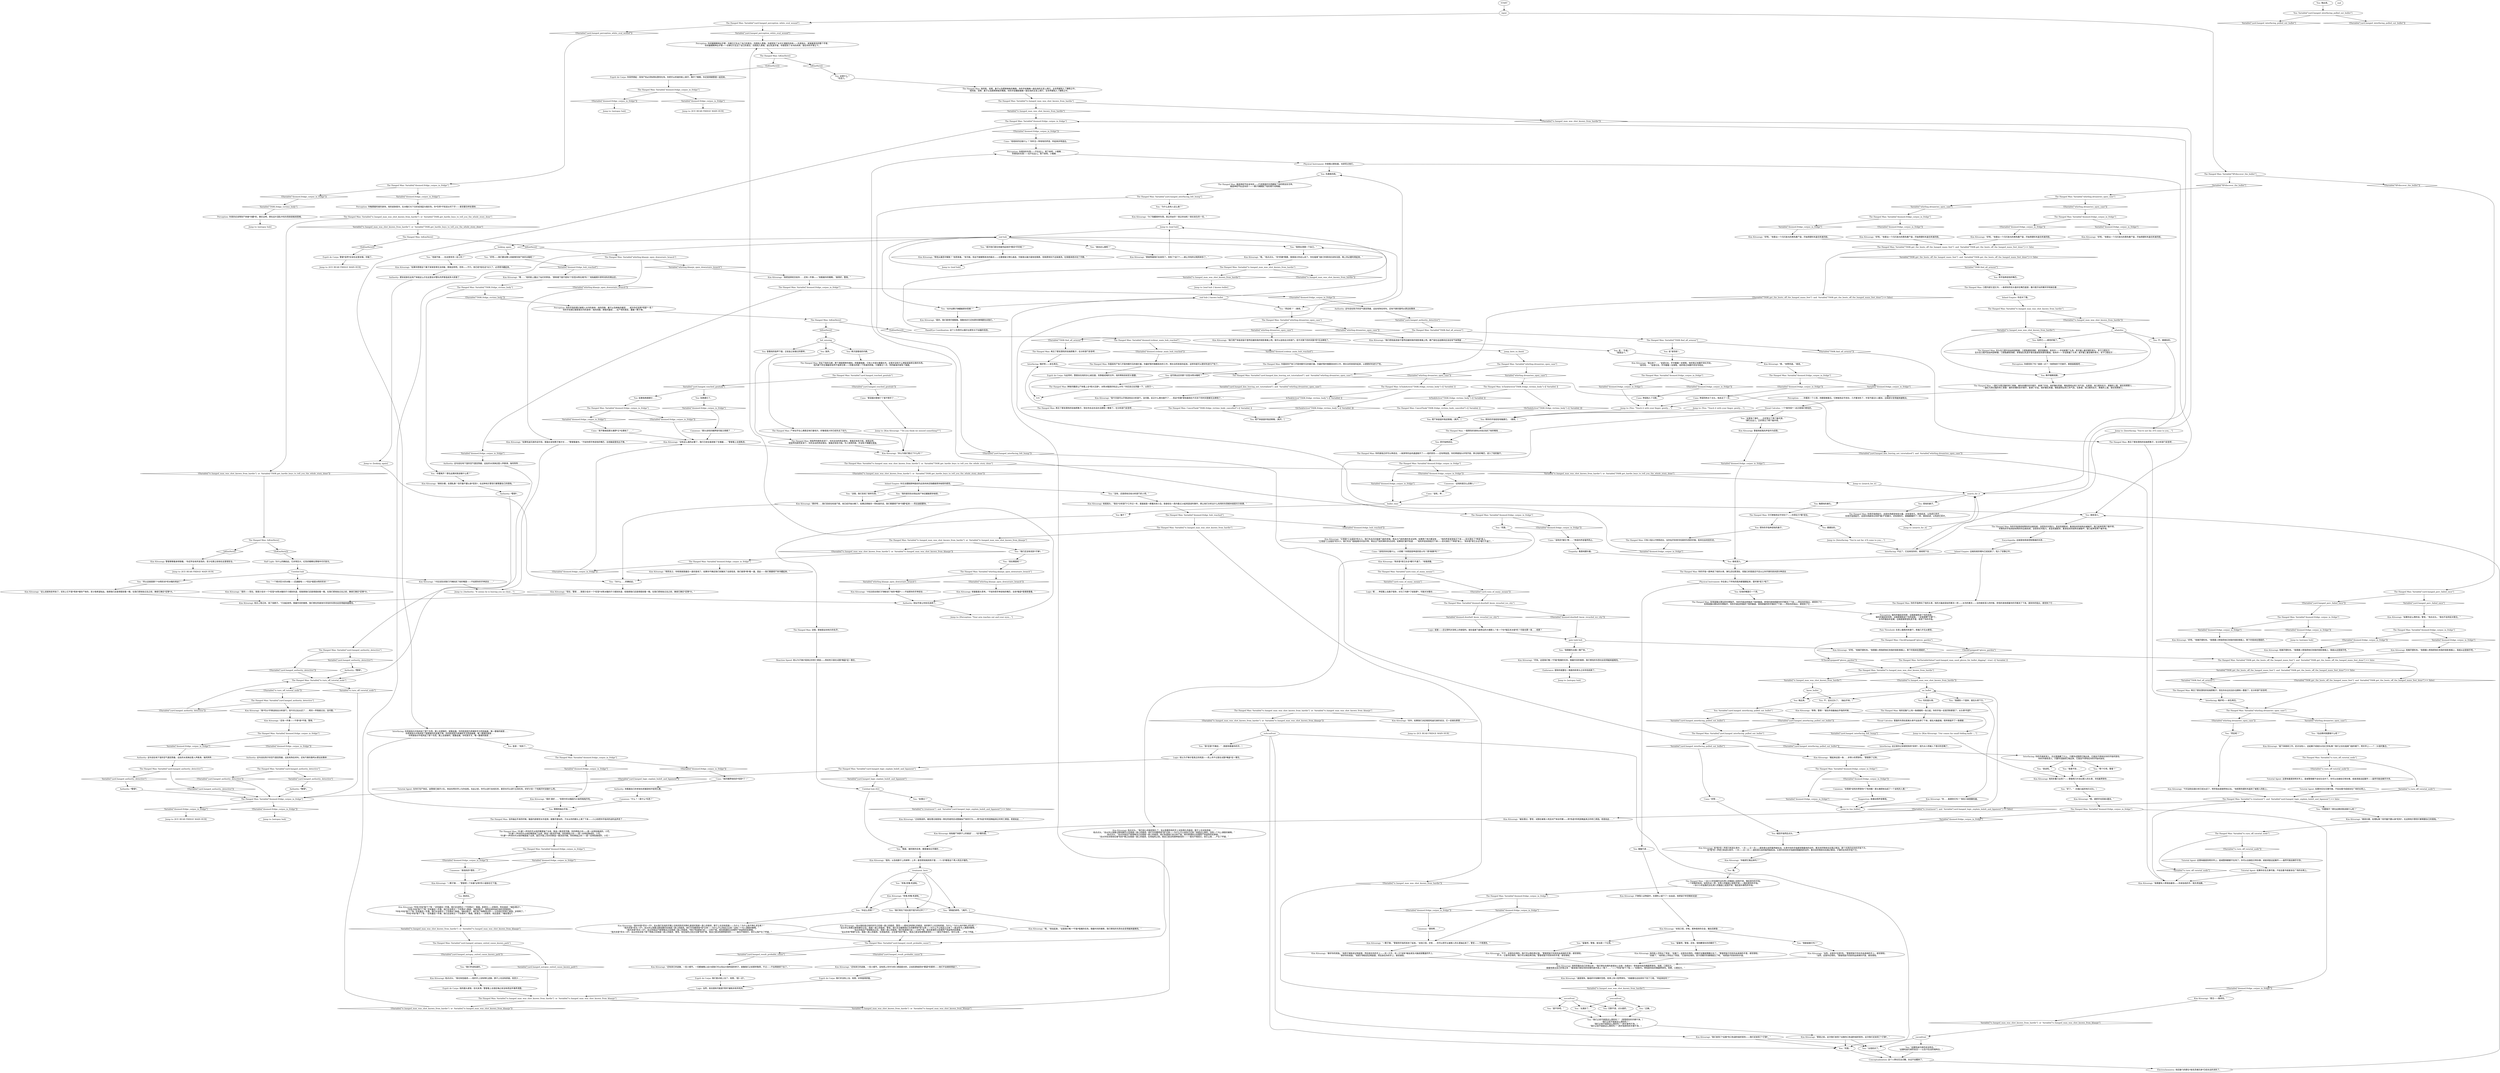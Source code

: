 # YARD / HANGED MAN BULLET
# This is the final phase of the hanged man:
#1. White check to find bullet
#2. Failure to find fridge
#3. Bagging him and taking it away
# ==================================================
digraph G {
	  0 [label="START"];
	  1 [label="input"];
	  2 [label="Perception: 你触摸着死者的身体。他的皮肤很冷，在冰箱灯光下交织成浅蓝与银灰色。你*仍然*不知该从何下手——甚至要怎样处理他……"];
	  3 [label="The Hanged Man: Variable[\"tc.hanged_man_was_shot_known_from_hardie\"]  or  Variable[\"TASK.get_hardie_boys_to_tell_you_the_whole_story_done\"]"];
	  4 [label="Variable[\"tc.hanged_man_was_shot_known_from_hardie\"]  or  Variable[\"TASK.get_hardie_boys_to_tell_you_the_whole_story_done\"]", shape=diamond];
	  5 [label="!(Variable[\"tc.hanged_man_was_shot_known_from_hardie\"]  or  Variable[\"TASK.get_hardie_boys_to_tell_you_the_whole_story_done\"])", shape=diamond];
	  6 [label="Authority: 这句话在地下室的空气里回荡着，远处的冰淇淋店里人声鼎沸，海风阵阵……"];
	  7 [label="Authority: *警探*。"];
	  8 [label="You: 触摸他的鼻孔。"];
	  9 [label="Cuno: 坤诺陷入了沉默。"];
	  10 [label="You: 继续深入。"];
	  11 [label="Empathy: 敬畏地颤抖着。"];
	  12 [label="You: “真该死。”"];
	  13 [label="bullet_time"];
	  14 [label="The Hanged Man: IsKimHere()"];
	  15 [label="IsKimHere()", shape=diamond];
	  16 [label="!(IsKimHere())", shape=diamond];
	  17 [label="Kim Kitsuragi: “是的。以及他脖子上的绑带；上吊；甚至把他拖到院子里……*一切*都是这个男人死后才做的。”"];
	  18 [label="The Hanged Man: Variable[\"yard.hanged_result_probable_cause\"]"];
	  19 [label="Variable[\"yard.hanged_result_probable_cause\"]", shape=diamond];
	  20 [label="!(Variable[\"yard.hanged_result_probable_cause\"])", shape=diamond];
	  21 [label="You: “我得去清理一下自己。”"];
	  22 [label="Kim Kitsuragi: “为了隐藏某样东西。真正的凶手？真正的动机？真实发生的一切。”"];
	  23 [label="Kim Kitsuragi: “哦，”他点点头。“你*的确*需要，我很高兴你这么说了。你在褴褛飞旋订的房间应该有浴室，晚上务必要利用起来。”"];
	  24 [label="Cunoesse: “那头该死的猪猡很可能又想摸了……”"];
	  25 [label="Kim Kitsuragi: “没有这么做的必要了，我们已经全面调查了生殖器……”警督看上去很焦虑。"];
	  26 [label="The Hanged Man: 他指甲的颜色变深了，坑坑洼洼的而且很长。里面还有些污垢，就是这样。\n他指甲的颜色变深了。坑坑洼洼的而且很长。里面还有些污垢。令人惊奇的是，并没有子弹藏在里面。"];
	  27 [label="end hub 2 known bullet"];
	  28 [label="The Hanged Man: Variable[\"tc.hanged_man_was_shot_known_from_hardie\"]"];
	  29 [label="Variable[\"tc.hanged_man_was_shot_known_from_hardie\"]", shape=diamond];
	  30 [label="!(Variable[\"tc.hanged_man_was_shot_known_from_hardie\"])", shape=diamond];
	  31 [label="Authority: 他似乎是让你别无选择了。"];
	  32 [label="Kim Kitsuragi: “卡拉洁告诉我们子弹射进了他的*嘴里*——不如把你的手伸进去……”"];
	  33 [label="Esprit de Corps: 警督*显然*应该在这里坐镇，你输了。"];
	  34 [label="You: 把尸体装袋并拖进車厢。[离开。]"];
	  35 [label="The Hanged Man: CancelTask(\"TASK.fridge_victims_body_cancelled\")--[[ Variable[ ]]"];
	  36 [label="You: 先摸索四周。"];
	  37 [label="Interfacing: 不远了，它会来找你的，继续爬下去……"];
	  38 [label="You: “我拿不到……”"];
	  39 [label="You: “我能留着它吗？”"];
	  40 [label="You: “同意。”"];
	  41 [label="The Hanged Man: Variable[\"doomed.fridge_corpse_in_fridge\"]"];
	  42 [label="Variable[\"doomed.fridge_corpse_in_fridge\"]", shape=diamond];
	  43 [label="!(Variable[\"doomed.fridge_corpse_in_fridge\"])", shape=diamond];
	  44 [label="The Hanged Man: Variable[\"doomed.fridge_corpse_in_fridge\"]"];
	  45 [label="Variable[\"doomed.fridge_corpse_in_fridge\"]", shape=diamond];
	  46 [label="!(Variable[\"doomed.fridge_corpse_in_fridge\"])", shape=diamond];
	  47 [label="You: “勒痕、被折断的舌骨，都是被动过手脚的……”"];
	  48 [label="You: “然后呢？”（继续。）"];
	  49 [label="Cuno: “真不敢相信那头猪猡*又*在摸他了……”"];
	  50 [label="You: “我的直觉告诉我这具尸体还藏着更多秘密。”"];
	  51 [label="You: “他就不能……在这里多待一会儿吗？”"];
	  52 [label="The Hanged Man: Variable[\"tc.turn_off_tutorial_node\"]"];
	  53 [label="Variable[\"tc.turn_off_tutorial_node\"]", shape=diamond];
	  54 [label="!(Variable[\"tc.turn_off_tutorial_node\"])", shape=diamond];
	  55 [label="The Hanged Man: 当你抽出手来的时候，脑袋内部感觉冰冷湿滑，就像手套似的，汗水从你的额头上滴了下来——小心别把你手指间的战利品弄丢了……"];
	  56 [label="Untitled hub"];
	  57 [label="Kim Kitsuragi: “除非是*其它办法*都行不通了。”他强调着。"];
	  58 [label="Kim Kitsuragi: “我们把尸体装进袋子里然后搬到我的锐影車厢上吧。我可以送他去分析部门，但今天剩下的时间我*将*无法奉陪了。”"];
	  59 [label="The Hanged Man: Variable[\"yard.hanged_authority_detective\"]"];
	  60 [label="Variable[\"yard.hanged_authority_detective\"]", shape=diamond];
	  61 [label="!(Variable[\"yard.hanged_authority_detective\"])", shape=diamond];
	  62 [label="Interfacing: 哦好吧——来生再见。"];
	  63 [label="Tutorial Agent: 如果你实在无事可做，不如去看书或者坐在广场的长椅上。"];
	  64 [label="Esprit de Corps: 我们并没有上当，他想。非常值得骄傲。"];
	  65 [label="The Hanged Man: 再见了那双漂亮的珐琅质靴子。现在你永远也没办法拥有一整套了。在分析部门安息吧……"];
	  66 [label="The Hanged Man: 一副红与黑交融的死亡景象，被你赤裸的双手撑开，嵌满了牙齿。他好像在笑着，喉咙里喷出死亡的气息。在那里，他口腔的后方，腭垂的上面，就在软腭那儿……\n一副红与黑交融的死亡景象：被你赤裸的双手撑开，嵌满了牙齿。他好像在笑着，喉咙里喷出死亡的气息。在那里，他口腔的后方，腭垂的上面，就在软腭那儿……"];
	  67 [label="The Hanged Man: 你的手指一直伸进了他的头骨。弹孔还在更深处，但裂口的宽度还不足以让你手掌的其余部分伸进去……"];
	  68 [label="Kim Kitsuragi: “你……能拿到它吗？”他在口袋里翻找着。"];
	  69 [label="The Hanged Man: 他的后脑勺上有一条细缝和一处凸起。你的手指一定是顶到那里了，从头骨*内部*。"];
	  70 [label="Cuno: “那混蛋对那根丁丁爱不释手了……”"];
	  71 [label="Jump to: [Perception: \"Your arm reaches out and your eyes...\"]"];
	  72 [label="The Hanged Man: Variable[\"whirling.dreamtwo_open_case\"]"];
	  73 [label="Variable[\"whirling.dreamtwo_open_case\"]", shape=diamond];
	  74 [label="!(Variable[\"whirling.dreamtwo_open_case\"])", shape=diamond];
	  75 [label="Kim Kitsuragi: 他摊开塑料布。“我需要人帮我把他扛到我的锐影車厢上，我就从这里接手吧。”"];
	  76 [label="The Hanged Man: Variable[\"doomed.icebear_main_hub_reached\"]"];
	  77 [label="Variable[\"doomed.icebear_main_hub_reached\"]", shape=diamond];
	  78 [label="!(Variable[\"doomed.icebear_main_hub_reached\"])", shape=diamond];
	  79 [label="Kim Kitsuragi: 他合上笔记本，扭了扭脖子。“行动起来吧。随着时间的推移，我们想在死者体内寻找的东西也会变得越来越难找。”"];
	  80 [label="Jump to: [ICE BEAR FRIDGE MAIN HUB]"];
	  81 [label="Tutorial Agent: 如果你实在无事可做，不如去看书或者坐在广场的长椅上。"];
	  82 [label="You: 这是什么？\n“在这儿。”"];
	  83 [label="You: 玩弄它——感觉好极了。"];
	  84 [label="The Hanged Man: 一股黑色的液体从伤处流进了他的喉咙……"];
	  85 [label="You: 把手指伸进去。"];
	  86 [label="Perception: 锋利的锯齿状材质，边缘直接割进了你的皮肤。\n锋利的锯齿状材质，边缘直接割进了你的皮肤。一定是那颗*子弹*了。\n冰冷的锯齿状金属，边缘直接穿透乳胶手套，割进了你的手指。"];
	  87 [label="The Hanged Man: 软骨就像水果似的咔嚓裂开，你的手就这样插进了他的脑袋。奇怪的液体顺着你的手腕流了下来——然后你的指尖，感受到了它……\n软骨就像水果似的咔嚓裂开，你的手就这样插进了他的脑袋。液体顺着你的手腕流了下来——然后你的指尖，感受到了它……"];
	  88 [label="Suggestion: 她激动得声音嘶哑。"];
	  89 [label="The Hanged Man: Variable[\"yard.hanged_interfacing_pulled_out_bullet\"]"];
	  90 [label="Variable[\"yard.hanged_interfacing_pulled_out_bullet\"]", shape=diamond];
	  91 [label="!(Variable[\"yard.hanged_interfacing_pulled_out_bullet\"])", shape=diamond];
	  92 [label="You: 慢慢地抽出手指……"];
	  93 [label="Kim Kitsuragi: 他*啪*的一声把刀刺进头骨中，一次——又一次——直到骨头如同蛋壳般松动。头骨中你的手指感觉随着他的动作，果冻状的物体也在随之移动。那个东西仍在你的手指下方。\n他*啪*的一声把刀刺进头骨中，一次——又一次——直到骨头如同蛋壳般松动。头骨中的你的手指感觉随着他的动作，果冻状的物体也在随之移动。子弹仍在你的手指下方。"];
	  94 [label="Kim Kitsuragi: 他转而看向自己的笔记本：“我们得在伤情列表里加上这条：伤情#4：带有射伤轮的椭圆贯穿伤。软腭，口腔后方。”\n接着他拿出自己的笔记本：“看来我们得在你的伤情列表中添上一笔了……”——*咔哒*按下了笔——“伤情#4。带有射伤轮的椭圆贯穿伤。软腭，口腔后方。”"];
	  95 [label="Kim Kitsuragi: “很好-很好……”背景中的冰箱因为兴奋而嗡嗡作响。"];
	  96 [label="Esprit de Corps: 你突然想起：现场尸检必须有两名警官在场。你把手从死者的脸上拿开，睁开了眼睛。你还是得跟警督一起回来。"];
	  97 [label="Kim Kitsuragi: 他指着尸体脖子上的痕迹“……*这*圈伤痕。”"];
	  98 [label="Kim Kitsuragi: “自从我检查过他的双手之后就一直心存疑虑，警官——根本没有挣扎的痕迹。他的脖子上也没有抓痕，为什么？为什么他不挣扎求生呢？”\n“自从你让我看过那些脚印之后，我就一直心存疑虑，警官。我们无法解释他们为何要把他*背*过来——为什么不让他自己过来？一直没有令人满意的解释。”\n“自从你指出尸斑很暗淡之后，我就一直心存疑虑。他们知道我们会——分析尸斑。我也曾遇到过会摆弄尸体姿势的犯罪者。”\n“自从你有*预感*之后，我就一直心存疑虑。在他临死前，正在做*别的*事儿。我自己是没有那种直觉的——一般也不相信它。但它让我……产生了怀疑。”"];
	  99 [label="Kim Kitsuragi: “帮他从痛苦中解脱？”他思索着。“有可能，但这不能解释其余的疑点——主要是缺少挣扎痕迹。可能我头脑方面有些随意，但我更倾向于这条推测。在我看来绝对动了手脚。”"];
	  100 [label="Jump to: [end hub]"];
	  101 [label="Kim Kitsuragi: “嘿……”他的脸上露出了灿烂的笑容。“那栋楼下面不是有个*巨型冰熊石棺*吗？”他指着那片即将消失的商业区。"];
	  102 [label="Endurance: 很快你就要在一堆腐肉和骨头之间寻找线索了。"];
	  103 [label="The Hanged Man: IsKimHere()"];
	  104 [label="IsKimHere()", shape=diamond];
	  105 [label="!(IsKimHere())", shape=diamond];
	  106 [label="Tutorial Agent: 这意味着直到明天早上，曷城警探都不会在队伍中了。你可以去做些日常杂事，或者调查这起案件——虽然可能会棘手许多。"];
	  107 [label="You: 脑干？"];
	  108 [label="The Hanged Man: Variable[\"yard.hanged_logic_explain_bulelt_and_ligament\"]"];
	  109 [label="Variable[\"yard.hanged_logic_explain_bulelt_and_ligament\"]", shape=diamond];
	  110 [label="!(Variable[\"yard.hanged_logic_explain_bulelt_and_ligament\"])", shape=diamond];
	  111 [label="The Hanged Man: Variable[\"whirling.dreamtwo_open_case\"]"];
	  112 [label="Variable[\"whirling.dreamtwo_open_case\"]", shape=diamond];
	  113 [label="!(Variable[\"whirling.dreamtwo_open_case\"])", shape=diamond];
	  114 [label="The Hanged Man: Variable[\"TASK.get_the_boots_off_the_hanged_mans_feet\"]  and  Variable[\"TASK.get_the_boots_off_the_hanged_mans_feet_done\"] == false"];
	  115 [label="Variable[\"TASK.get_the_boots_off_the_hanged_mans_feet\"]  and  Variable[\"TASK.get_the_boots_off_the_hanged_mans_feet_done\"] == false", shape=diamond];
	  116 [label="!(Variable[\"TASK.get_the_boots_off_the_hanged_mans_feet\"]  and  Variable[\"TASK.get_the_boots_off_the_hanged_mans_feet_done\"] == false)", shape=diamond];
	  117 [label="Kim Kitsuragi: “继续办案，处理私事？但尽量不要以身*犯险*。在这种地方警官们都需要自己的搭档。”"];
	  118 [label="Jump to: [You: \"Touch it with your finger, gently....\"]"];
	  119 [label="You: 不，这太过头了。（抽出手来。）"];
	  120 [label="Pain Threshold: 在肾上腺素的刺激下，疼痛几乎无从察觉。"];
	  121 [label="You: 先检查头骨。"];
	  122 [label="Kim Kitsuragi: “未知口径，步枪。某种易碎的合金，撞击后断裂……”"];
	  123 [label="You: 沉默不语，点头就好。"];
	  124 [label="You: “死咯-死噜-死透啦。”"];
	  125 [label="The Hanged Man: 你扯下他的马裤，胯下满是肥胖的细纹。阴茎萎缩着，只有小半部分暴露在外。这里并没有什么神秘或值得注意的东西。\n他内裤下的生殖器官依然不值得注意——你看见的是一个死者的阴茎。只要看过一次，你的脑海中就有了画面。"];
	  126 [label="Kim Kitsuragi: “嗯。”他站起身。“这是我们唯一*不能*耽搁的任务。随着时间的推移，我们想找的东西也会变得越来越难找。”"];
	  127 [label="The Hanged Man: Variable[\"yard.cuno_of_many_means\"]"];
	  128 [label="Variable[\"yard.cuno_of_many_means\"]", shape=diamond];
	  129 [label="!(Variable[\"yard.cuno_of_many_means\"])", shape=diamond];
	  130 [label="The Hanged Man: Variable[\"doomed.doorbell_know_revachol_ice_city\"]"];
	  131 [label="Variable[\"doomed.doorbell_know_revachol_ice_city\"]", shape=diamond];
	  132 [label="!(Variable[\"doomed.doorbell_know_revachol_ice_city\"])", shape=diamond];
	  133 [label="The Hanged Man: Variable[\"tc.turn_off_tutorial_node\"]"];
	  134 [label="Variable[\"tc.turn_off_tutorial_node\"]", shape=diamond];
	  135 [label="!(Variable[\"tc.turn_off_tutorial_node\"])", shape=diamond];
	  136 [label="Kim Kitsuragi: 他皱着眉头思考。“不如你把手伸进他的嘴巴，去他*脑袋*里摸索看看。”"];
	  137 [label="The Hanged Man: Variable[\"doomed.fridge_corpse_in_fridge\"]"];
	  138 [label="Variable[\"doomed.fridge_corpse_in_fridge\"]", shape=diamond];
	  139 [label="!(Variable[\"doomed.fridge_corpse_in_fridge\"])", shape=diamond];
	  140 [label="The Hanged Man: Variable[\"doomed.fridge_corpse_in_fridge\"]"];
	  141 [label="Variable[\"doomed.fridge_corpse_in_fridge\"]", shape=diamond];
	  142 [label="!(Variable[\"doomed.fridge_corpse_in_fridge\"])", shape=diamond];
	  143 [label="You: 把尸体装袋并拖进車厢。[离开。]"];
	  144 [label="The Hanged Man: Variable[\"whirling.dreamtwo_open_case\"]"];
	  145 [label="Variable[\"whirling.dreamtwo_open_case\"]", shape=diamond];
	  146 [label="!(Variable[\"whirling.dreamtwo_open_case\"])", shape=diamond];
	  147 [label="You: 掏出来。"];
	  148 [label="You: Variable[\"yard.hanged_interfacing_pulled_out_bullet\"]"];
	  149 [label="Variable[\"yard.hanged_interfacing_pulled_out_bullet\"]", shape=diamond];
	  150 [label="!(Variable[\"yard.hanged_interfacing_pulled_out_bullet\"])", shape=diamond];
	  151 [label="Perception: 你闭着眼睛伸出手臂，仿佛它们生出了自己的意志。四周陷入黑暗，你感受到了冰冷又滑腻的肉体——先是指尖，紧接着是你的整个手掌。\n你闭着眼睛伸出手臂――仿佛它们生出了自己的意志。四周陷入黑暗，透过乳胶手套，你感受到了冰冷的肉体，就在你的手掌之下。"];
	  152 [label="Perception: ……你看到一个小洞，肉眼很难看见。它肿胀到近乎闭合，几乎要消失了，半径不超过0.4厘米。边缘部分变得越来越暗淡。"];
	  153 [label="Cuno: 坤诺同样点了点头，他走近了一步。"];
	  154 [label="Kim Kitsuragi: 警督用纸笔的声音作为回答。"];
	  155 [label="Jump to: [Interfacing: \"You're not far, it'll come to you,...\"]"];
	  156 [label="You: “留着吧，警督。就当是一个礼物。”"];
	  157 [label="The Hanged Man: Variable[\"doomed.fridge_corpse_in_fridge\"]"];
	  158 [label="Variable[\"doomed.fridge_corpse_in_fridge\"]", shape=diamond];
	  159 [label="!(Variable[\"doomed.fridge_corpse_in_fridge\"])", shape=diamond];
	  160 [label="You: 再次查看他的内裤。"];
	  161 [label="You: 放弃。"];
	  162 [label="The Hanged Man: Variable[\"yard.hanged_touched_genitals\"]"];
	  163 [label="Variable[\"yard.hanged_touched_genitals\"]", shape=diamond];
	  164 [label="!(Variable[\"yard.hanged_touched_genitals\"])", shape=diamond];
	  165 [label="You: “没有，还是把他交给分析部门的人吧。”"];
	  166 [label="Authority: 更别说放任这具尸体就这么烂在这里会对警队的声誉造成多大损害了……"];
	  167 [label="The Hanged Man: Variable[\"doomed.fridge_corpse_in_fridge\"]"];
	  168 [label="Variable[\"doomed.fridge_corpse_in_fridge\"]", shape=diamond];
	  169 [label="!(Variable[\"doomed.fridge_corpse_in_fridge\"])", shape=diamond];
	  170 [label="The Hanged Man: Variable[\"tc.hanged_man_was_shot_known_from_hardie\"]  or  Variable[\"TASK.get_hardie_boys_to_tell_you_the_whole_story_done\"]"];
	  171 [label="Variable[\"tc.hanged_man_was_shot_known_from_hardie\"]  or  Variable[\"TASK.get_hardie_boys_to_tell_you_the_whole_story_done\"]", shape=diamond];
	  172 [label="!(Variable[\"tc.hanged_man_was_shot_known_from_hardie\"]  or  Variable[\"TASK.get_hardie_boys_to_tell_you_the_whole_story_done\"])", shape=diamond];
	  173 [label="Electrochemistry: 他后脑勺的那位*放克灵魂兄弟*已经永远的消失了。"];
	  174 [label="Jump to: [autopsy hub]"];
	  175 [label="The Hanged Man: Variable[\"yard.hanged_kim_leaving_not_tutorialized\"]  and  Variable[\"whirling.dreamtwo_open_case\"]"];
	  176 [label="Variable[\"yard.hanged_kim_leaving_not_tutorialized\"]  and  Variable[\"whirling.dreamtwo_open_case\"]", shape=diamond];
	  177 [label="!(Variable[\"yard.hanged_kim_leaving_not_tutorialized\"]  and  Variable[\"whirling.dreamtwo_open_case\"])", shape=diamond];
	  178 [label="You: 缩回手指然后点头。"];
	  179 [label="Kim Kitsuragi: “一颗子弹。”警督用手指将其夹了起来。“未知口径，步枪……你可以把手从被害人的头里抽出来了，警官——-干得漂亮。”"];
	  180 [label="Kim Kitsuragi: “不不，这是你应得的。我们可以稍后再记录。”警督把袋子扔到你血淋淋的手里，感觉很轻。\n不-不，它是你应得的。我们可以稍后再归档。警督把袋子扔到你的手里，感觉很轻。"];
	  181 [label="Kim Kitsuragi: “那是之前。这次我们发现了远离伤口轨道的组织损伤，这次我们还发现了*子弹*。”"];
	  182 [label="Cunoesse: “真他妈的*漂亮……*”"];
	  183 [label="treatment_here"];
	  184 [label="You: 别再摸它了。"];
	  185 [label="Kim Kitsuragi: “如果你这么想的话，警官。”他点点头。“我也不会持反对意见。”"];
	  186 [label="Kim Kitsuragi: “留下来继续工作。走访当地人，这起案子或者办点自己的私事？我们之后在褴褛飞旋的楼下，明天早上——7：30准时集合。”"];
	  187 [label="Kim Kitsuragi: “好吧。”他拿出一个闪闪发光的黑色裹尸袋，开始用塑料布盖住死者的脸。"];
	  188 [label="Jump to: [ICE BEAR FRIDGE MAIN HUB]"];
	  189 [label="Kim Kitsuragi: “是的——现在。我很少会对一个*巨型*冰熊冰箱的尺寸感到失望，但我想我们还是得提前看一眼。在我们把他抬过去之前，确保它确实*足够*大。”"];
	  190 [label="Perception: 你真的应该等到尸体被*冷藏*的。事实证明，想在这片混乱中找东西真是极其困难。"];
	  191 [label="Kim Kitsuragi: 警督摩擦着身侧取暖。“你迟早会有所发现的，至少在那之前他在这里很安全。”"];
	  192 [label="Kim Kitsuragi: “继续办案，处理私事？但尽量不要以身*犯险*。在这种地方警官们都需要自己的搭档。”"];
	  193 [label="Kim Kitsuragi: “正如我说的，被处理过就是指一种在死者死后试图操纵尸体的行为——用*伪造*的死因掩盖真正的死亡原因。若是如此……”"];
	  194 [label="Tutorial Agent: 这意味着直到明天早上，曷城警探都都不在场了。你可以去做些日常杂事，或者调查这起案件——虽然可能会棘手许多。"];
	  195 [label="The Hanged Man: Variable[\"yard.hanged_perception_white_oval_wound\"]"];
	  196 [label="Variable[\"yard.hanged_perception_white_oval_wound\"]", shape=diamond];
	  197 [label="!(Variable[\"yard.hanged_perception_white_oval_wound\"])", shape=diamond];
	  198 [label="You: 睁开眼睛观察。"];
	  199 [label="You: 掏出来。"];
	  200 [label="You: Variable[\"yard.hanged_interfacing_pulled_out_bullet\"]"];
	  201 [label="Variable[\"yard.hanged_interfacing_pulled_out_bullet\"]", shape=diamond];
	  202 [label="!(Variable[\"yard.hanged_interfacing_pulled_out_bullet\"])", shape=diamond];
	  203 [label="You: 不，摸摸别的。"];
	  204 [label="Kim Kitsuragi: “那好吧……我们目前在检查尸斑，他已经开始分解了。如果还想做另一项检查的话，我们需要把尸体*冷藏*起来——而且速度要快。”"];
	  205 [label="Kim Kitsuragi: “好吧。”他摊开塑料布。“我需要人帮我把他扛到我的锐影車厢上，剩下的我来处理就好。”"];
	  206 [label="The Hanged Man: Variable[\"tc.hanged_man_was_shot_known_from_hardie\"]"];
	  207 [label="Variable[\"tc.hanged_man_was_shot_known_from_hardie\"]", shape=diamond];
	  208 [label="!(Variable[\"tc.hanged_man_was_shot_known_from_hardie\"])", shape=diamond];
	  209 [label="The Hanged Man: Variable[\"doomed.fridge_corpse_in_fridge\"]"];
	  210 [label="Variable[\"doomed.fridge_corpse_in_fridge\"]", shape=diamond];
	  211 [label="!(Variable[\"doomed.fridge_corpse_in_fridge\"])", shape=diamond];
	  212 [label="You: “一个绝对巨大的冰箱——还通着电——*完全*就是冰熊的形状！”"];
	  213 [label="Kim Kitsuragi: “这么说就有些夸张了。实际上它不是*用来*储存尸体的，至少我希望如此。我想我们还是得提前看一眼，在我们把他抬过去之前，确保它确实*足够*大。”"];
	  214 [label="Jump to: [autopsy hub]"];
	  215 [label="end"];
	  216 [label="Authority: 这句话在院子的空气里回荡着，远处有狗在吠叫，还有汽車的轰鸣从更远处飘来……"];
	  217 [label="Cuno: “他他妈的在搞什么？”你听见一阵吱吱的声音，听起来非常遥远。"];
	  218 [label="The Hanged Man: Variable[\"doomed.fridge_corpse_in_fridge\"]"];
	  219 [label="Variable[\"doomed.fridge_corpse_in_fridge\"]", shape=diamond];
	  220 [label="!(Variable[\"doomed.fridge_corpse_in_fridge\"])", shape=diamond];
	  221 [label="Cuno: “该死的*弹孔*坤……”坤诺的声音戛然而止。"];
	  222 [label="Cunoesse: “别管那*该死的贯穿伤*了死四眼！那头猪把他当成了一个该死的人偶！”"];
	  223 [label="Authority: 他看着自己的老爸在抓握游戏中拔得头筹。"];
	  224 [label="The Hanged Man: *扑通*一声你的手从他的嘴里抽了出来，鲜血一路流至手腕。你的两指之间——是一朵用铅做成的，小花。\n*扑通*一声你的手从他的嘴里抽了出来，鲜血一路流至手腕。你的两指之间——是一朵用铅做成的，小花。\n*扑通*一声你的手从他的嘴里抽了出来，园艺手套上充斥的鲜血一路流至手腕。你的两指之间——是一朵用铅做成的，小花！"];
	  225 [label="Kim Kitsuragi: 他的折叠刀出场了——警督用刀片划过那人的头骨，寻找着贯穿伤……"];
	  226 [label="Kim Kitsuragi: “你能把它推出来吗？”"];
	  227 [label="Kim Kitsuragi: “速度很快，脑组织中有瞬时空腔。枕骨上有小型贯穿伤。”他着重在这处损伤下划了几笔。”听起来如何？”"];
	  228 [label="You: “太美妙了。”"];
	  229 [label="You: 如果我再摸摸它……"];
	  230 [label="The Hanged Man: 尸体似乎在心满意足地打着哈欠，好像很高兴你已经失去了动力。"];
	  231 [label="You: “好吧——我们要去哪儿找能够存放尸体的冰箱呢？”"];
	  232 [label="Kim Kitsuragi: “它得是*工业级别*的大小。我们先去问问褴褛飞旋的老板，再去大门前的弗利多试试吧。如果两个地方都没有……”他的声音渐渐低沉下来——目光落在了*坤诺*身上。\n“它得是*工业级别*的大小。我们先去飞旋褴褛问问加尔特，再去正门前的弗利多试试吧。如果他们都不知道……”他的声音渐渐低沉下来——目光落在了*坤诺*身上。“除非是*其它办法*都行不通了。”"];
	  233 [label="Kim Kitsuragi: 他摊开塑料布。“我需要人帮我把他扛到我的锐影車厢上，我就从这里接手吧。”"];
	  234 [label="Kim Kitsuragi: “今天送他去做分析已经太迟了，明早我会直接带他过去。”他把黑色塑料布盖到了被害人的脸上。"];
	  235 [label="Cuno: “该死的你在看什么，小四眼？你想尝尝坤诺的怒火吗？想*挨揍*吗？”"];
	  236 [label="The Hanged Man: Variable[\"yard.hanged_authority_detective\"]"];
	  237 [label="Variable[\"yard.hanged_authority_detective\"]", shape=diamond];
	  238 [label="!(Variable[\"yard.hanged_authority_detective\"])", shape=diamond];
	  239 [label="The Hanged Man: 再见了那双漂亮的珐琅质靴子，在分析部门安息吧……"];
	  240 [label="The Hanged Man: 再见了那双漂亮的珐琅质靴子，在分析部门安息吧……"];
	  241 [label="Hand/Eye Coordination: 这个小东西可以揭示出更多关于凶器的信息。"];
	  242 [label="Kim Kitsuragi: “好吧。”他拿出一个闪闪发光的黑色裹尸袋，开始用塑料布盖住死者的脸。"];
	  243 [label="The Hanged Man: 只有小指头才伸得进去。当你钻开软骨寻找某样东西的时候，肌肉也会改变形状。"];
	  244 [label="You: 用你的手指轻轻地触摸它。（继续。）"];
	  245 [label="Kim Kitsuragi: “嗯，“他赞同道。”继续。”"];
	  246 [label="You: 蜿蜒行进……"];
	  247 [label="no_bullet"];
	  248 [label="Jump to: [Interfacing: \"You're not far, it'll come to you,...\"]"];
	  249 [label="Cunoesse: “什么？！是什么*东西？”"];
	  250 [label="Kim Kitsuragi: “一颗子弹……”警督把一个标着*证物*的小袋放在它下面。"];
	  251 [label="The Hanged Man: Variable[\"doomed.fridge_corpse_in_fridge\"]"];
	  252 [label="Variable[\"doomed.fridge_corpse_in_fridge\"]", shape=diamond];
	  253 [label="!(Variable[\"doomed.fridge_corpse_in_fridge\"])", shape=diamond];
	  254 [label="Kim Kitsuragi: “还有其它的迹象，一些小细节。没有把上吊作为死亡原因是对的，正如犯罪者原本*期望*的那样——他们不会继续得逞了。”"];
	  255 [label="Inland Empire: 你无法摆脱那种面前的这具肉体还隐藏着更多秘密的感觉。"];
	  256 [label="know_bullet"];
	  257 [label="You: “正确。”"];
	  258 [label="Esprit de Corps: 他的眉头紧锁，目光呆滞。警督看上去很后悔之前没有把这件事弄清楚。"];
	  259 [label="Jump to: [end hub 2 known bullet]"];
	  260 [label="fail_missing"];
	  261 [label="You: 诅咒商业区的那个巨型冰熊冰箱呢？"];
	  262 [label="Jump to: [ICE BEAR FRIDGE MAIN HUB]"];
	  263 [label="Kim Kitsuragi: “好吧。”他拿出一个闪闪发光的黑色裹尸袋，开始用塑料布盖住死者的脸。"];
	  264 [label="Esprit de Corps: 我们差点就上当了，他想。*差一点*。"];
	  265 [label="Kim Kitsuragi: “我今天就可以开車送他去分析部门，没问题。反正什么事也做不了……但这*的确*意味着我在今天余下的时间里都无法奉陪了。”"];
	  266 [label="You: 把你的手指伸进他的鼻子。"];
	  267 [label="You: 摸摸别的。"];
	  268 [label="Perception: 你想找的东西——不在这儿。爬下来吧，小蜘蛛……\n你想找的东西——也不在这儿。爬下来吧，小蜘蛛……"];
	  269 [label="Cuno: “我的猪猡他妈的*找到*了！”"];
	  270 [label="Kim Kitsuragi: “等等，警探！”就在你准备抽出手指的时候……"];
	  271 [label="The Hanged Man: Variable[\"doomed.fridge_corpse_in_fridge\"]"];
	  272 [label="Variable[\"doomed.fridge_corpse_in_fridge\"]", shape=diamond];
	  273 [label="!(Variable[\"doomed.fridge_corpse_in_fridge\"])", shape=diamond];
	  274 [label="Cunoesse: “漂亮啊……”"];
	  275 [label="You: 捏他的鼻子。"];
	  276 [label="Interfacing: 这正是你之前感觉到的*异样*，因为太小而被人下意识的忽略了。"];
	  277 [label="Logic: 当然，他也很有可能是*同时*被枪杀和吊死的。"];
	  278 [label="Logic: 嗯……坤诺看上去路子很多，对马丁内斯*了如指掌*，可能对冰箱也……"];
	  279 [label="You: “在此期间我要做什么呢？”"];
	  280 [label="The Hanged Man: Variable[\"doomed.fridge_corpse_in_fridge\"]"];
	  281 [label="Variable[\"doomed.fridge_corpse_in_fridge\"]", shape=diamond];
	  282 [label="!(Variable[\"doomed.fridge_corpse_in_fridge\"])", shape=diamond];
	  283 [label="whatelse"];
	  284 [label="Kim Kitsuragi: “现在，警探……我很少会对一个*巨型*冰熊冰箱的尺寸感到失望，但我想我们还是得提前看一眼。在我们把他抬过去之前，确保它确实*足够*大。”"];
	  285 [label="The Hanged Man: Variable[\"whirling.klaasje_open_downstairs_branch\"]"];
	  286 [label="Variable[\"whirling.klaasje_open_downstairs_branch\"]", shape=diamond];
	  287 [label="!(Variable[\"whirling.klaasje_open_downstairs_branch\"])", shape=diamond];
	  288 [label="You: “所以这就是那个*冰熊形状*的冰箱的用途了！”"];
	  289 [label="The Hanged Man: Variable[\"yard.hanged_authority_detective\"]"];
	  290 [label="Variable[\"yard.hanged_authority_detective\"]", shape=diamond];
	  291 [label="!(Variable[\"yard.hanged_authority_detective\"])", shape=diamond];
	  292 [label="Interfacing: 哦好吧——来生再见。"];
	  293 [label="The Hanged Man: Variable[\"doomed.fridge_corpse_in_fridge\"]"];
	  294 [label="Variable[\"doomed.fridge_corpse_in_fridge\"]", shape=diamond];
	  295 [label="!(Variable[\"doomed.fridge_corpse_in_fridge\"])", shape=diamond];
	  296 [label="Kim Kitsuragi: “看出来了……”金望过去，手中握着一支钢笔，他的笔记本翻开至红页处。\n“射伤轮……”金望过去，手中握着一支钢笔，他的笔记本翻开至复写纸处。"];
	  297 [label="Jump to: [search_for_it]"];
	  298 [label="Kim Kitsuragi: 他的脸上浮现出了笑容：“别傻了。这是你应得的。四眼仔这篇就算翻过去了。”警督把袋子扔到你血淋淋的手里，感觉很轻。\n“别傻了。”他的脸上浮现出了笑容。“它是你应得的。至于四眼仔的事情就忘了吧。”他把袋子扔到你的手里。"];
	  299 [label="You: “太他妈对了。”"];
	  300 [label="You: “处理过？”"];
	  301 [label="You: “我们现在下结论是不是为时过早了？”"];
	  302 [label="Kim Kitsuragi: “死咯-死噜-死透啦。”"];
	  303 [label="Kim Kitsuragi: “我并非是*灵光一闪*。自从我们在他的手腕上没有找到任何挣扎痕迹时我就一直心存疑虑，脖子上也没有抓痕——为什么？为什么他不挣扎求生呢？”\n“我并非是*灵光一闪*。自从你让我看过那些脚印后我就一直心存疑虑。他们为何要把他*背*过来——为什么不让他自己过来？没有一个令人满意的解释。”\n“我并非是*灵光一闪*。自从你指出尸斑很暗淡之后我就一直心存疑虑。*他们*知道我们会——分析尸斑。我也曾遇到过会摆弄尸体姿势的犯罪者。”\n“我并非是*灵光一闪*。自从你告诉我了那个预感之后我就一直心存疑虑，警官。他在临死之前正在做*别的*事。我自己是没有那种直觉的——一般也不相信它。但它让我产生了怀疑。”"];
	  304 [label="You: “谁会这么做呢？”"];
	  305 [label="You: 查看他的指甲下面，正如金之前做过的那样。"];
	  306 [label="You: “没错，我们忽视了某样东西。”"];
	  307 [label="Kim Kitsuragi: 他摇摇头。“我在*分析部门*工作过一年，里面就是一群屠夫和小丑。我曾经在一周内看过20起死因误判事件，想让他们分析出什么有用的东西根本就是天方夜谭。”"];
	  308 [label="The Hanged Man: Variable[\"yard.hanged_perc_failed_once\"]"];
	  309 [label="Variable[\"yard.hanged_perc_failed_once\"]", shape=diamond];
	  310 [label="!(Variable[\"yard.hanged_perc_failed_once\"])", shape=diamond];
	  311 [label="The Hanged Man: Variable[\"doomed.fridge_corpse_in_fridge\"]"];
	  312 [label="Variable[\"doomed.fridge_corpse_in_fridge\"]", shape=diamond];
	  313 [label="!(Variable[\"doomed.fridge_corpse_in_fridge\"])", shape=diamond];
	  314 [label="The Hanged Man: Variable[\"doomed.fridge_corpse_in_fridge\"]"];
	  315 [label="Variable[\"doomed.fridge_corpse_in_fridge\"]", shape=diamond];
	  316 [label="!(Variable[\"doomed.fridge_corpse_in_fridge\"])", shape=diamond];
	  317 [label="You: “然后呢？”"];
	  318 [label="The Hanged Man: 你面前的尸体几乎是肉眼可见的腐烂着。你最好暂时搁置其余的工作，想办法将其保存起来，以便更好的进行尸检。"];
	  319 [label="You: “我需要先去看一眼尸体。”"];
	  320 [label="The Hanged Man: Variable[\"whirling.klaasje_open_downstairs_branch\"]"];
	  321 [label="Variable[\"whirling.klaasje_open_downstairs_branch\"]", shape=diamond];
	  322 [label="!(Variable[\"whirling.klaasje_open_downstairs_branch\"])", shape=diamond];
	  323 [label="The Hanged Man: Variable[\"yard.hanged_autopsy_exited_cause_known_path\"]"];
	  324 [label="Variable[\"yard.hanged_autopsy_exited_cause_known_path\"]", shape=diamond];
	  325 [label="!(Variable[\"yard.hanged_autopsy_exited_cause_known_path\"])", shape=diamond];
	  326 [label="The Hanged Man: 没错，那就是这块地方的名字。"];
	  327 [label="Kim Kitsuragi: “我们把他装进袋子里然后搬到我的锐影車厢上吧。裹尸袋在运送期间应该会有气味残留……”"];
	  328 [label="The Hanged Man: Variable[\"doomed.fridge_corpse_in_fridge\"]"];
	  329 [label="Variable[\"doomed.fridge_corpse_in_fridge\"]", shape=diamond];
	  330 [label="!(Variable[\"doomed.fridge_corpse_in_fridge\"])", shape=diamond];
	  331 [label="The Hanged Man: 他的脸、双颊、鼻子以及肥胖肿胀的嘴唇。你的手如蜘蛛一般在他的五官上爬行，全世界都陷入了静默之中。\n他的脸、双颊、鼻子以及肥胖肿胀的嘴唇。你的手如橡胶蜘蛛一般在他的五官上爬行，全世界都陷入了静默之中。"];
	  332 [label="The Hanged Man: 它们肿胀到近乎闭合了——你得全力*推*进去。"];
	  333 [label="Jump to: [You: \"Touch it with your finger, gently....\"]"];
	  334 [label="You: 在他的嘴里打一个洞。"];
	  335 [label="Jump to: [no_bullet]"];
	  336 [label="Interfacing: 你的手继续深入。无论里面藏了什么，只要你试图把它掏出来，它就会不停地在你的手指间滚动。\n你的手继续深入。只要你试图把它掏出来，它就会不停地在你的手指间滚动。"];
	  337 [label="You: 放进去。"];
	  338 [label="Kim Kitsuragi: “当然。这是你*应得*的。”警督把袋子扔在你血淋淋的手上，感觉很轻。\n“当然，这是你应得的。”警督把袋子扔到你血淋淋的手里，感觉很轻。"];
	  339 [label="You: “差不多吧。”"];
	  340 [label="Kim Kitsuragi: “还有其它的迹象，一些小细节。一切都被精心设计成我们可以找出大致死因的样子，就像我们之前那样鲁莽。不过——不会再继续下去了。”"];
	  341 [label="The Hanged Man: Variable[\"doomed.fridge_corpse_in_fridge\"]"];
	  342 [label="Variable[\"doomed.fridge_corpse_in_fridge\"]", shape=diamond];
	  343 [label="!(Variable[\"doomed.fridge_corpse_in_fridge\"])", shape=diamond];
	  344 [label="Logic: 或者——还记得吗对讲机上的按钮吗，就在褴褛飞旋旁边的大楼那儿？有一个叫*瑞瓦肖冰城*的？可能也算一条……线索？"];
	  345 [label="The Hanged Man: Variable[\"tc.turn_off_tutorial_node\"]"];
	  346 [label="Variable[\"tc.turn_off_tutorial_node\"]", shape=diamond];
	  347 [label="!(Variable[\"tc.turn_off_tutorial_node\"])", shape=diamond];
	  348 [label="Kim Kitsuragi: “好吧。”他拿出一个闪闪发光的黑色裹尸袋，开始用塑料布盖住死者的脸。"];
	  349 [label="The Hanged Man: Variable[\"tc.hanged_man_was_shot_known_from_hardie\"]"];
	  350 [label="Variable[\"tc.hanged_man_was_shot_known_from_hardie\"]", shape=diamond];
	  351 [label="!(Variable[\"tc.hanged_man_was_shot_known_from_hardie\"])", shape=diamond];
	  352 [label="Kim Kitsuragi: “尽快。这是我们唯一*不能*耽搁的任务。随着时间的推移，我们想找的东西也会变得越来越难找。”"];
	  353 [label="Jump to: [Authority: \"It seems he is leaving you no choic...\"]"];
	  354 [label="Inland Empire: 你走对了路。"];
	  355 [label="Encyclopedia: 这就是他用来控制情绪的东西……"];
	  356 [label="Kim Kitsuragi: “还有一件事——干得*真*不错，警探。”"];
	  357 [label="The Hanged Man: Variable[\"doomed.fridge_corpse_in_fridge\"]"];
	  358 [label="Variable[\"doomed.fridge_corpse_in_fridge\"]", shape=diamond];
	  359 [label="!(Variable[\"doomed.fridge_corpse_in_fridge\"])", shape=diamond];
	  360 [label="The Hanged Man: 舌头在口腔内自由地游移着，口腔黏膜很滑腻，感觉很脆弱。软肉中——牙齿崭露了头角；是牙龈上最坚硬的骨头。至于口腔后方……\n舌头在口腔内自由地游移着，口腔黏膜很滑腻，即便透过乳胶手套也能感受到那份脆弱。软肉中——牙齿崭露了头角；是牙龈上最坚硬的骨头。至于口腔后方……"];
	  361 [label="Visual Calculus: 一个*射伤轮*！这正是我们想找的。"];
	  362 [label="Cuno: “该死，坤……”"];
	  363 [label="The Hanged Man: 基底神经节处呈块状——打进里面的东西撕裂了他的爬虫复合体。\n基底神经节处呈块状——一颗子弹撕裂了他的爬行动物脑。"];
	  364 [label="Physical Instrument: 你全身上下所有的肌肉都僵硬起来，是时候*进入*他了。"];
	  365 [label="Perception: 你感觉到了吗？就差一点了！快把他的下巴掀开，朝里面看看吧……"];
	  366 [label="You: “帮个忙吧，警督？”"];
	  367 [label="Visual Calculus: 里面的东西在距离头骨不远处停了下来，就在大脑底端，把颅骨敲开了一条细缝……"];
	  368 [label="Kim Kitsuragi: “你认为我们错过了什么吗？”"];
	  369 [label="Jump to: [looking_again]"];
	  370 [label="The Hanged Man: 你面前的尸体几乎是肉眼可见的腐烂着。你最好暂时搁置其余的工作，想办法将其保存起来。这样你就可以更好的进行尸检了。"];
	  371 [label="nuhconfront"];
	  372 [label="Kim Kitsuragi: 他点点头。“我也有些疑虑——他的手上没有挣扎迹象，脖子上也没有抓痕。但至少……”"];
	  373 [label="Kim Kitsuragi: “是的，我们是得仔细看看。我敢肯定它还有更多事情要告诉我们。”"];
	  374 [label="The Hanged Man: 肿胀的腹部让尸体看上去*硕大无朋*。冰熊冰箱真的有这么大吗？你应该过去测量一下，以防万一。"];
	  375 [label="Authority: *警探*。"];
	  376 [label="Authority: 这句话在院子的空气里回荡着，远处有狗在吠叫，还有汽車的轰鸣从更远处飘来……"];
	  377 [label="Authority: 这句话在地下室的空气里回荡着，远处的冰淇淋店里人声鼎沸，海风阵阵……"];
	  378 [label="The Hanged Man: CancelTask(\"TASK.fridge_victims_body_cancelled\")--[[ Variable[ ]]"];
	  379 [label="The Hanged Man: 口腔内部又湿又冷，一条球状的舌头蛰伏在嘴巴底部，像只扇贝似的懒洋洋地耸拉着……"];
	  380 [label="Cunoesse: “这他妈是怎么回事儿？！”"];
	  381 [label="Kim Kitsuragi: “看起来这是一条……非常小的贯穿伤。”警督靠了过来。"];
	  382 [label="You: 低语：“找到了。”"];
	  383 [label="The Hanged Man: 一朵小小的金属花朵在男人的脑袋上绽放开来，随后是你的手指。\n一个碎裂的铅块，如同花朵一样，在男人的脑袋上绽放开来——随后是你的手指。\n一朵小小的金属花朵在男人的脑袋上绽放开来，随后是你黄色的手指。"];
	  384 [label="The Hanged Man: 你用手指捏起它。这团东西感觉有些分量，还有很多孔。继续前进，以免把它弄坏……\n你用手指捏起它，这团东西甚至比你的*鼻子*还要大。还有很多孔，就像要爆炸了一样。继续前进，以免把它弄坏。"];
	  385 [label="Kim Kitsuragi: “那就等着我们去发现了。但有了*这个*——就让寻找的过程简单多了。”"];
	  386 [label="Jump to: [end hub]"];
	  387 [label="Jump to: [Kim Kitsuragi: \"\"Do you think we missed something?\"\"]"];
	  388 [label="The Hanged Man: Variable[\"tc.hanged_man_was_shot_known_from_hardie\"]"];
	  389 [label="Variable[\"tc.hanged_man_was_shot_known_from_hardie\"]", shape=diamond];
	  390 [label="!(Variable[\"tc.hanged_man_was_shot_known_from_hardie\"])", shape=diamond];
	  391 [label="You: “我们早该知道的。”"];
	  392 [label="The Hanged Man: Variable[\"tc.hanged_man_was_shot_known_from_hardie\"]  or  Variable[\"tc.hanged_man_was_shot_known_from_klaasje\"]"];
	  393 [label="Variable[\"tc.hanged_man_was_shot_known_from_hardie\"]  or  Variable[\"tc.hanged_man_was_shot_known_from_klaasje\"]", shape=diamond];
	  394 [label="!(Variable[\"tc.hanged_man_was_shot_known_from_hardie\"]  or  Variable[\"tc.hanged_man_was_shot_known_from_klaasje\"])", shape=diamond];
	  395 [label="Esprit de Corps: 与此同时，警督坐在他的办公桌后面，背靠着成堆的文件。他的帮助目前至关重要。"];
	  396 [label="gain task hub"];
	  397 [label="Jump to: [ICE BEAR FRIDGE MAIN HUB]"];
	  398 [label="The Hanged Man: IsKimHere()"];
	  399 [label="IsKimHere()", shape=diamond];
	  400 [label="!(IsKimHere())", shape=diamond];
	  401 [label="Inland Empire: 边缘系统的嚎叫已经结束了，陷入了安静之中。"];
	  402 [label="Authority: *警探*。"];
	  403 [label="The Hanged Man: IsTaskActive(\"TASK.fridge_victims_body\")--[[ Variable[ ]]"];
	  404 [label="IsTaskActive(\"TASK.fridge_victims_body\")--[[ Variable[ ]]", shape=diamond];
	  405 [label="!(IsTaskActive(\"TASK.fridge_victims_body\")--[[ Variable[ ]])", shape=diamond];
	  406 [label="The Hanged Man: Variable[\"whirling.dreamtwo_open_case\"]"];
	  407 [label="Variable[\"whirling.dreamtwo_open_case\"]", shape=diamond];
	  408 [label="!(Variable[\"whirling.dreamtwo_open_case\"])", shape=diamond];
	  409 [label="The Hanged Man: Variable[\"XP.discover_the_bullet\"]"];
	  410 [label="Variable[\"XP.discover_the_bullet\"]", shape=diamond];
	  411 [label="!(Variable[\"XP.discover_the_bullet\"])", shape=diamond];
	  412 [label="The Hanged Man: Variable[\"TASK.get_the_boots_off_the_hanged_mans_feet\"]  and  Variable[\"TASK.get_the_boots_off_the_hanged_mans_feet_done\"] == false"];
	  413 [label="Variable[\"TASK.get_the_boots_off_the_hanged_mans_feet\"]  and  Variable[\"TASK.get_the_boots_off_the_hanged_mans_feet_done\"] == false", shape=diamond];
	  414 [label="!(Variable[\"TASK.get_the_boots_off_the_hanged_mans_feet\"]  and  Variable[\"TASK.get_the_boots_off_the_hanged_mans_feet_done\"] == false)", shape=diamond];
	  415 [label="Perception: 你的手指抚摸过被害人冰冷的身体：他的四肢、躯干以及肿胀的器官……或许你应该再*彻底*一些？\n你的手抚摸过被害者冰冷的身体：他的四肢、肿胀的器官……在尸体的某处，藏着一颗子弹。"];
	  416 [label="The Hanged Man: 你的食指正好可以伸进去，一条狭窄的血肉通道敞开了——组织损伤——足有两指宽。你的两根指头并驾齐驱，穿过他的嘴巴，进入了他的脑干。"];
	  417 [label="You: 继续深入。"];
	  418 [label="You: “我摸到一个固体，就在头骨下方。”"];
	  419 [label="Kim Kitsuragi: “拿好你的奖励。”他把子弹放进证物袋里，然后放在你的手上——另一只手，另一只*没有*被血液及大脑皮层覆盖的手上。\n“拿好你的奖励。”他把子弹放进证物袋里，然后放在你的手上，感觉很轻。"];
	  420 [label="You: “留着吧，警督。还有，很抱歉我叫你四眼仔了。”"];
	  421 [label="The Hanged Man: Variable[\"doomed.fridge_corpse_in_fridge\"]"];
	  422 [label="Variable[\"doomed.fridge_corpse_in_fridge\"]", shape=diamond];
	  423 [label="!(Variable[\"doomed.fridge_corpse_in_fridge\"])", shape=diamond];
	  424 [label="You: “我*还是*不确定。”（困惑地看着你的手。）"];
	  425 [label="Kim Kitsuragi: “被处理过，警官，试图在被害人死后对尸体动手脚——用*伪造*的死因掩盖真正的死亡原因。若是如此……”"];
	  426 [label="end hub"];
	  427 [label="You: “也许这颗子弹藏着更多答案？”"];
	  428 [label="Kim Kitsuragi: “如果你想使这个案子渐渐变得无法侦破，那就这样吧。否则——不行。他已经*挂在这*太久了，必须得冷藏起来。”"];
	  429 [label="You: “这跟哈迪兄弟的说法吻合。”\n“这跟哈迪兄弟的说法——以及卡拉洁的相吻合。”"];
	  430 [label="noconfront"];
	  431 [label="yesconfront"];
	  432 [label="yaconfront"];
	  433 [label="The Hanged Man: IsKimHere()"];
	  434 [label="IsKimHere()", shape=diamond];
	  435 [label="!(IsKimHere())", shape=diamond];
	  436 [label="Kim Kitsuragi: “如果哈迪兄弟的话可信，里面应该有颗子弹才对……”警督看着你。“不如你把手伸进他的嘴巴，去他脑袋里找出子弹。”"];
	  437 [label="Jump to: [autopsy hub]"];
	  438 [label="Untitled hub (02)"];
	  439 [label="The Hanged Man: IsTaskActive(\"TASK.fridge_victims_body\")--[[ Variable[ ]]"];
	  440 [label="IsTaskActive(\"TASK.fridge_victims_body\")--[[ Variable[ ]]", shape=diamond];
	  441 [label="!(IsTaskActive(\"TASK.fridge_victims_body\")--[[ Variable[ ]])", shape=diamond];
	  442 [label="Kim Kitsuragi: “我需要有人帮我抬着他——你来抬他的手，我负责抬脚。”"];
	  443 [label="The Hanged Man: CheckEquipped(\"gloves_garden\")"];
	  444 [label="CheckEquipped(\"gloves_garden\")", shape=diamond];
	  445 [label="!(CheckEquipped(\"gloves_garden\"))", shape=diamond];
	  446 [label="The Hanged Man: SetVariableValue(\"yard.hanged_man_used_gloves_for_bullet_digging\", true) --[[ Variable[ ]]"];
	  447 [label="search_for_it"];
	  448 [label="The Hanged Man: 你的手指滑进他残存的边缘系统，没受到任何阻力。其呈现凝胶状，鼻涕虫状的结构也被破坏，裂口延伸至两个脑半球。\n你黄色的手指滑进他残存的边缘系统，没受到任何阻力。其呈现凝胶状，鼻涕虫状的结构也被破坏，裂口延伸至两个脑半球。"];
	  449 [label="Kim Kitsuragi: “嗯。请把手往回收4厘米。”"];
	  450 [label="You: “好了。”（向着凸起的地方点头。）"];
	  451 [label="You: 推。"];
	  452 [label="Jump to: [Kim Kitsuragi: \"Out comes his small folding knife -...\"]"];
	  453 [label="Jump to: [autopsy hub]"];
	  454 [label="You: “你这么觉得？”"];
	  455 [label="Kim Kitsuragi: 他点点头。“我已经心存疑虑很久了。自从我看到他的手上没有挣扎的痕迹，脖子上也没有抓痕……”\n他点点头。“自从你让我看过那些脚印之后我就一直心存疑虑。他们为何要把他*背*过来——为什么不让他自己过来？我是这么想的，没有一个令人满意的解释。”\n他点点头。“自从你指出尸斑很暗淡之后我就一直心存疑虑。他们知道我们会分析尸斑，我也曾遇到过会摆弄尸体姿势的犯罪者。”\n“自从你告诉我他在做*别的*事之后我就一直心存疑虑，在他临死之前。我自己是没有那种直觉的——一般也不相信它。但它让我……产生了怀疑。”"];
	  456 [label="You: “或许他们是在他被吊起来的*期间*开的枪？”"];
	  457 [label="The Hanged Man: Variable[\"tc.hanged_man_was_shot_known_from_hardie\"]  or  Variable[\"tc.hanged_man_was_shot_known_from_klaasje\"]"];
	  458 [label="Variable[\"tc.hanged_man_was_shot_known_from_hardie\"]  or  Variable[\"tc.hanged_man_was_shot_known_from_klaasje\"]", shape=diamond];
	  459 [label="!(Variable[\"tc.hanged_man_was_shot_known_from_hardie\"]  or  Variable[\"tc.hanged_man_was_shot_known_from_klaasje\"])", shape=diamond];
	  460 [label="Kim Kitsuragi: “另外，如果我们决定相信哈迪兄弟的说法，它一定就在那里……”"];
	  461 [label="You: “但在哪里呢？”"];
	  462 [label="Jump to: [ICE BEAR FRIDGE MAIN HUB]"];
	  463 [label="Half Light: 为什么的确如此。它非常巨大，红色的眼睛在黑暗中闪闪发光。"];
	  464 [label="The Hanged Man: Variable[\"TASK.fridge_victims_body\"]"];
	  465 [label="Variable[\"TASK.fridge_victims_body\"]", shape=diamond];
	  466 [label="!(Variable[\"TASK.fridge_victims_body\"])", shape=diamond];
	  467 [label="You: “你要离开？那在此期间我该做什么呢？”"];
	  468 [label="jump_here_to_finish"];
	  469 [label="The Hanged Man: Variable[\"tc.treatment\"]  and  Variable[\"yard.hanged_logic_explain_bulelt_and_ligament\"] == false"];
	  470 [label="Variable[\"tc.treatment\"]  and  Variable[\"yard.hanged_logic_explain_bulelt_and_ligament\"] == false", shape=diamond];
	  471 [label="!(Variable[\"tc.treatment\"]  and  Variable[\"yard.hanged_logic_explain_bulelt_and_ligament\"] == false)", shape=diamond];
	  472 [label="You: “你要离开？那在此期间我该做什么呢？”"];
	  473 [label="The Hanged Man: 再见了那双漂亮的珐琅质靴子。现在你永远也没办法拥有一整套了。在分析部门安息吧……"];
	  474 [label="You: 将手指伸进他的嘴巴。"];
	  475 [label="The Hanged Man: Variable[\"doomed.fridge_corpse_in_fridge\"]"];
	  476 [label="Variable[\"doomed.fridge_corpse_in_fridge\"]", shape=diamond];
	  477 [label="!(Variable[\"doomed.fridge_corpse_in_fridge\"])", shape=diamond];
	  478 [label="Interfacing: 你用食指与中指夹起了那个东西，摸上去很锋利，就像金属。你的脸庞因为疼痛和专注而扭曲着，唯一要做的就是……\n你用食指与中指夹起了那颗锋利的金属子弹。你的脸庞因为疼痛和专注而扭曲着，唯一要做的就是……\n你用食指与中指夹起了那个东西，摸上去很锋利，就像金属。你咬紧牙关，唯一要做的就是……"];
	  479 [label="Cuno: “好耶……”"];
	  480 [label="Kim Kitsuragi: “意见——致命伤。”"];
	  481 [label="You: “我们之前不就是这么想的吗？”（用雪把你的手擦干净。）\n“我们之前不就是这么想的吗？”\n“我们之前不就是这么想的吗？”(把手套甩干净。)\n“我们之前不就是这么想的吗？”(用手帕把你的手擦干净。)"];
	  482 [label="Kim Kitsuragi: “我们发现了*远离*伤口轨道的组织损伤——我们还发现了*子弹*。”"];
	  483 [label="Logic: 他认为子弹才是真正的死因——而上吊不过是在试图*掩盖*这一事实。"];
	  484 [label="The Hanged Man: Variable[\"doomed.fridge_corpse_in_fridge\"]"];
	  485 [label="Variable[\"doomed.fridge_corpse_in_fridge\"]", shape=diamond];
	  486 [label="!(Variable[\"doomed.fridge_corpse_in_fridge\"])", shape=diamond];
	  487 [label="Kim Kitsuragi: “简而言之，你和我就是最后一道侦查线了。如果你不确定我们采集到了全部信息，我们就得*再*看一遍。因此——我们需要把尸体冷藏起来。”"];
	  488 [label="The Hanged Man: Variable[\"doomed.fridge_hub_reached\"]"];
	  489 [label="Variable[\"doomed.fridge_hub_reached\"]", shape=diamond];
	  490 [label="!(Variable[\"doomed.fridge_hub_reached\"])", shape=diamond];
	  491 [label="The Hanged Man: Variable[\"tc.hanged_man_was_shot_known_from_hardie\"]"];
	  492 [label="Variable[\"tc.hanged_man_was_shot_known_from_hardie\"]", shape=diamond];
	  493 [label="!(Variable[\"tc.hanged_man_was_shot_known_from_hardie\"])", shape=diamond];
	  494 [label="The Hanged Man: Variable[\"tc.hanged_man_was_shot_known_from_hardie\"]  or  Variable[\"tc.hanged_man_was_shot_known_from_klaasje\"]"];
	  495 [label="Variable[\"tc.hanged_man_was_shot_known_from_hardie\"]  or  Variable[\"tc.hanged_man_was_shot_known_from_klaasje\"]", shape=diamond];
	  496 [label="!(Variable[\"tc.hanged_man_was_shot_known_from_hardie\"]  or  Variable[\"tc.hanged_man_was_shot_known_from_klaasje\"])", shape=diamond];
	  497 [label="You: “我们还没有找到*子弹*。”"];
	  498 [label="Jump to: [search_for_it]"];
	  499 [label="Physical Instrument: 你曾看过那些画，也研究过他们。"];
	  500 [label="Reaction Speed: 他认为子弹才是真正的死亡原因——而绞死只是在试图*掩盖*这一事实。"];
	  501 [label="Tutorial Agent: 在你打包尸体后，金警督已离开小队，他会在明天早上与你会和。在此之前，你可以进行支线任务，甚至也可以进行主线任务。好好计划一下他离开时该做什么吧。"];
	  502 [label="The Hanged Man: Variable[\"yard.hanged_authority_detective\"]"];
	  503 [label="Variable[\"yard.hanged_authority_detective\"]", shape=diamond];
	  504 [label="!(Variable[\"yard.hanged_authority_detective\"])", shape=diamond];
	  505 [label="Kim Kitsuragi: “我*可以*开車送他去分析部门，但今天过去太迟了……明天一早我就过去，没问题。”"];
	  506 [label="You: 说：“牛逼！”\n“就是这个。”"];
	  507 [label="You: “这里有个弹孔……正好穿过了两个脑半球。”\n“弹孔在这儿，正好穿过了两个脑半球。”"];
	  508 [label="The Hanged Man: 你的手指伸向了他的头骨，他的大脑皮层如同果冻一样——冰冷的果冻——当你继续深入的时候，奇怪的液体顺着你的手腕流了下来。直到你的指尖，感觉到了它……"];
	  509 [label="Kim Kitsuragi: 子弹落入证物袋中，在塑料上留下了一丝血迹。他把袋子举至眼前说道："];
	  510 [label="Kim Kitsuragi: *咔哒-咔哒*按下了笔：“还有最后一件事。我们应该修正一下伤情#3：勒痕。新意见——非致命，死后造成：*被处理过*。”\n*咔哒-咔哒*按下了笔:“还有最后一件事。我们应该修正一下伤情#3:勒痕。*被处理过*。很明显是哈迪兄弟在混淆视听。”\n*咔哒-咔哒*按下了笔:“还有最后一件事。我们应该修正一下伤情#3:勒痕。*被处理过*。我们有了被篡改过的——以及真正的死亡原因。非常明了。”\n*咔哒-咔哒*按下了笔：“还有最后一件事。我们应该修正一下伤情#3：勒痕。新意见——非致命，死后造成：*被处理过*。”"];
	  511 [label="Conceptualization: 这个人再也无法沉睡，永远不会醒来了。"];
	  512 [label="The Hanged Man: Variable[\"yard.hanged_interfacing_felt_bump\"]"];
	  513 [label="Variable[\"yard.hanged_interfacing_felt_bump\"]", shape=diamond];
	  514 [label="!(Variable[\"yard.hanged_interfacing_felt_bump\"])", shape=diamond];
	  515 [label="You: “为什么会有人这么做？”"];
	  516 [label="looking_again"];
	  517 [label="You: “为什么……的确如此。”"];
	  518 [label="Kim Kitsuragi: “卡拉洁告诉我们子弹射进了他的嘴里——不如把你的手伸进去……”"];
	  519 [label="Kim Kitsuragi: “我把选择权交给你……还有一件事——“他看着你的眼睛。“做得好，警探。”"];
	  520 [label="Authority: *警探*。"];
	  521 [label="The Hanged Man: Variable[\"TASK.find_all_armour\"]"];
	  522 [label="Variable[\"TASK.find_all_armour\"]", shape=diamond];
	  523 [label="!(Variable[\"TASK.find_all_armour\"])", shape=diamond];
	  524 [label="The Hanged Man: Variable[\"TASK.find_all_armour\"]"];
	  525 [label="Variable[\"TASK.find_all_armour\"]", shape=diamond];
	  526 [label="!(Variable[\"TASK.find_all_armour\"])", shape=diamond];
	  527 [label="You: 说“射伤轮“。"];
	  528 [label="The Hanged Man: Variable[\"doomed.fridge_corpse_in_fridge\"]"];
	  529 [label="Variable[\"doomed.fridge_corpse_in_fridge\"]", shape=diamond];
	  530 [label="!(Variable[\"doomed.fridge_corpse_in_fridge\"])", shape=diamond];
	  531 [label="You: “同意。”"];
	  532 [label="You: “那就赶紧吧。”[离开。]"];
	  533 [label="Kim Kitsuragi: “好吧。”他摊开塑料布。“我需要人帮我把他扛到我的锐影車厢上，剩下的我来处理就好。”"];
	  534 [label="Jump to: [autopsy hub]"];
	  0 -> 1
	  1 -> 409
	  1 -> 195
	  2 -> 3
	  3 -> 4
	  3 -> 5
	  4 -> 103
	  5 -> 398
	  6 -> 289
	  7 -> 140
	  8 -> 332
	  9 -> 118
	  10 -> 448
	  11 -> 417
	  12 -> 225
	  13 -> 10
	  13 -> 107
	  13 -> 36
	  14 -> 16
	  14 -> 15
	  15 -> 82
	  16 -> 96
	  17 -> 183
	  18 -> 19
	  18 -> 20
	  19 -> 340
	  20 -> 254
	  21 -> 23
	  22 -> 386
	  23 -> 28
	  24 -> 25
	  25 -> 368
	  26 -> 368
	  27 -> 48
	  27 -> 427
	  27 -> 21
	  28 -> 29
	  28 -> 30
	  29 -> 259
	  30 -> 386
	  31 -> 71
	  32 -> 31
	  33 -> 397
	  35 -> 34
	  36 -> 363
	  37 -> 447
	  38 -> 225
	  39 -> 338
	  40 -> 511
	  41 -> 42
	  41 -> 43
	  42 -> 335
	  43 -> 222
	  44 -> 45
	  44 -> 46
	  45 -> 250
	  46 -> 182
	  47 -> 17
	  48 -> 111
	  49 -> 25
	  50 -> 204
	  51 -> 428
	  52 -> 53
	  52 -> 54
	  53 -> 442
	  54 -> 194
	  55 -> 224
	  56 -> 288
	  56 -> 212
	  56 -> 518
	  57 -> 127
	  58 -> 468
	  59 -> 60
	  59 -> 61
	  60 -> 402
	  61 -> 140
	  62 -> 175
	  63 -> 469
	  64 -> 277
	  65 -> 292
	  66 -> 152
	  67 -> 364
	  68 -> 335
	  69 -> 367
	  70 -> 387
	  71 -> 151
	  72 -> 73
	  72 -> 74
	  73 -> 279
	  74 -> 317
	  75 -> 114
	  76 -> 77
	  76 -> 78
	  77 -> 318
	  78 -> 370
	  81 -> 442
	  82 -> 331
	  83 -> 360
	  84 -> 85
	  85 -> 416
	  86 -> 120
	  87 -> 86
	  88 -> 335
	  89 -> 90
	  89 -> 91
	  90 -> 479
	  91 -> 336
	  92 -> 55
	  93 -> 226
	  94 -> 227
	  95 -> 92
	  96 -> 209
	  97 -> 47
	  98 -> 18
	  99 -> 100
	  100 -> 426
	  101 -> 464
	  102 -> 214
	  103 -> 104
	  103 -> 105
	  104 -> 320
	  105 -> 33
	  106 -> 63
	  107 -> 326
	  108 -> 109
	  108 -> 110
	  109 -> 438
	  110 -> 501
	  111 -> 112
	  111 -> 113
	  112 -> 58
	  113 -> 327
	  114 -> 115
	  114 -> 116
	  115 -> 525
	  116 -> 72
	  117 -> 52
	  118 -> 244
	  119 -> 270
	  120 -> 443
	  121 -> 69
	  122 -> 420
	  122 -> 156
	  122 -> 39
	  123 -> 481
	  124 -> 302
	  125 -> 162
	  127 -> 128
	  127 -> 129
	  128 -> 278
	  129 -> 130
	  130 -> 131
	  130 -> 132
	  131 -> 344
	  132 -> 396
	  133 -> 134
	  133 -> 135
	  134 -> 469
	  135 -> 106
	  136 -> 31
	  137 -> 138
	  137 -> 139
	  138 -> 2
	  139 -> 465
	  140 -> 141
	  140 -> 142
	  141 -> 80
	  142 -> 174
	  144 -> 145
	  144 -> 146
	  145 -> 167
	  146 -> 314
	  147 -> 148
	  148 -> 149
	  148 -> 150
	  151 -> 14
	  152 -> 361
	  153 -> 118
	  154 -> 529
	  155 -> 37
	  156 -> 180
	  157 -> 158
	  157 -> 159
	  158 -> 179
	  159 -> 274
	  160 -> 125
	  161 -> 230
	  162 -> 163
	  162 -> 164
	  163 -> 184
	  163 -> 229
	  164 -> 70
	  165 -> 307
	  166 -> 369
	  167 -> 168
	  167 -> 169
	  168 -> 187
	  169 -> 263
	  170 -> 171
	  170 -> 172
	  171 -> 498
	  172 -> 255
	  173 -> 10
	  175 -> 176
	  175 -> 177
	  176 -> 265
	  177 -> 442
	  178 -> 93
	  179 -> 419
	  180 -> 94
	  181 -> 40
	  181 -> 299
	  182 -> 250
	  183 -> 301
	  183 -> 124
	  183 -> 532
	  183 -> 454
	  184 -> 485
	  185 -> 311
	  186 -> 133
	  187 -> 412
	  189 -> 79
	  190 -> 437
	  191 -> 188
	  192 -> 520
	  193 -> 97
	  194 -> 81
	  195 -> 196
	  195 -> 197
	  196 -> 151
	  197 -> 137
	  198 -> 66
	  199 -> 200
	  200 -> 201
	  200 -> 202
	  201 -> 89
	  202 -> 89
	  203 -> 155
	  204 -> 517
	  205 -> 114
	  206 -> 208
	  206 -> 207
	  207 -> 475
	  208 -> 447
	  209 -> 210
	  209 -> 211
	  210 -> 262
	  211 -> 453
	  212 -> 189
	  213 -> 79
	  216 -> 503
	  217 -> 268
	  218 -> 219
	  218 -> 220
	  219 -> 118
	  220 -> 9
	  221 -> 11
	  222 -> 88
	  223 -> 249
	  224 -> 44
	  225 -> 450
	  226 -> 451
	  227 -> 492
	  228 -> 481
	  229 -> 341
	  230 -> 368
	  231 -> 489
	  232 -> 235
	  233 -> 114
	  234 -> 469
	  235 -> 57
	  236 -> 237
	  236 -> 238
	  237 -> 7
	  238 -> 140
	  239 -> 62
	  240 -> 292
	  241 -> 28
	  242 -> 412
	  243 -> 476
	  244 -> 84
	  245 -> 293
	  246 -> 509
	  247 -> 121
	  247 -> 418
	  247 -> 119
	  247 -> 199
	  248 -> 37
	  249 -> 92
	  250 -> 337
	  251 -> 252
	  251 -> 253
	  252 -> 95
	  253 -> 269
	  254 -> 64
	  255 -> 306
	  255 -> 50
	  255 -> 165
	  256 -> 119
	  256 -> 199
	  257 -> 481
	  258 -> 392
	  259 -> 27
	  260 -> 160
	  260 -> 305
	  260 -> 161
	  261 -> 374
	  263 -> 412
	  264 -> 277
	  265 -> 473
	  266 -> 243
	  267 -> 248
	  268 -> 499
	  269 -> 223
	  270 -> 452
	  271 -> 272
	  271 -> 273
	  272 -> 178
	  273 -> 480
	  274 -> 179
	  275 -> 384
	  276 -> 381
	  277 -> 392
	  278 -> 130
	  279 -> 186
	  280 -> 281
	  280 -> 282
	  281 -> 205
	  282 -> 534
	  283 -> 83
	  283 -> 198
	  283 -> 203
	  284 -> 79
	  285 -> 286
	  285 -> 287
	  286 -> 32
	  287 -> 136
	  288 -> 213
	  289 -> 290
	  289 -> 291
	  290 -> 375
	  291 -> 345
	  292 -> 72
	  293 -> 294
	  293 -> 295
	  294 -> 118
	  295 -> 153
	  296 -> 218
	  297 -> 447
	  298 -> 94
	  299 -> 511
	  300 -> 470
	  301 -> 98
	  302 -> 532
	  302 -> 301
	  302 -> 454
	  303 -> 18
	  304 -> 385
	  305 -> 26
	  306 -> 204
	  307 -> 488
	  308 -> 309
	  308 -> 310
	  309 -> 185
	  310 -> 280
	  311 -> 312
	  311 -> 313
	  312 -> 233
	  313 -> 75
	  314 -> 315
	  314 -> 316
	  315 -> 242
	  316 -> 348
	  317 -> 234
	  318 -> 261
	  319 -> 352
	  320 -> 321
	  320 -> 322
	  321 -> 519
	  322 -> 436
	  323 -> 324
	  323 -> 325
	  324 -> 392
	  325 -> 391
	  326 -> 500
	  327 -> 506
	  328 -> 329
	  328 -> 330
	  329 -> 6
	  330 -> 216
	  331 -> 206
	  332 -> 266
	  332 -> 267
	  333 -> 244
	  334 -> 87
	  335 -> 247
	  336 -> 38
	  336 -> 12
	  336 -> 366
	  337 -> 510
	  338 -> 94
	  339 -> 481
	  340 -> 264
	  341 -> 342
	  341 -> 343
	  342 -> 49
	  343 -> 25
	  344 -> 396
	  345 -> 346
	  345 -> 347
	  346 -> 140
	  347 -> 502
	  348 -> 412
	  349 -> 350
	  349 -> 351
	  350 -> 83
	  350 -> 198
	  351 -> 283
	  352 -> 102
	  353 -> 31
	  354 -> 349
	  355 -> 401
	  356 -> 357
	  357 -> 358
	  357 -> 359
	  358 -> 377
	  359 -> 376
	  360 -> 365
	  361 -> 528
	  361 -> 507
	  361 -> 244
	  362 -> 13
	  363 -> 512
	  364 -> 334
	  364 -> 246
	  365 -> 198
	  366 -> 225
	  367 -> 513
	  368 -> 170
	  369 -> 517
	  370 -> 395
	  371 -> 40
	  371 -> 482
	  371 -> 299
	  371 -> 424
	  372 -> 258
	  373 -> 241
	  374 -> 535
	  375 -> 345
	  376 -> 59
	  377 -> 236
	  378 -> 143
	  379 -> 354
	  380 -> 362
	  381 -> 41
	  382 -> 251
	  383 -> 157
	  384 -> 297
	  385 -> 386
	  386 -> 426
	  387 -> 368
	  388 -> 389
	  388 -> 390
	  389 -> 256
	  390 -> 247
	  391 -> 372
	  392 -> 393
	  392 -> 394
	  393 -> 27
	  394 -> 426
	  395 -> 535
	  396 -> 533
	  396 -> 319
	  398 -> 400
	  398 -> 399
	  399 -> 191
	  400 -> 463
	  401 -> 417
	  401 -> 508
	  402 -> 140
	  403 -> 404
	  403 -> 405
	  404 -> 378
	  405 -> 143
	  406 -> 408
	  406 -> 407
	  407 -> 439
	  408 -> 403
	  409 -> 410
	  409 -> 411
	  410 -> 144
	  411 -> 308
	  412 -> 413
	  412 -> 414
	  413 -> 522
	  414 -> 175
	  415 -> 433
	  416 -> 421
	  417 -> 67
	  418 -> 68
	  419 -> 94
	  420 -> 298
	  421 -> 422
	  421 -> 423
	  422 -> 13
	  423 -> 380
	  424 -> 483
	  425 -> 97
	  426 -> 516
	  426 -> 456
	  426 -> 427
	  426 -> 304
	  426 -> 48
	  426 -> 21
	  427 -> 373
	  428 -> 166
	  429 -> 511
	  430 -> 123
	  430 -> 339
	  430 -> 228
	  431 -> 257
	  431 -> 123
	  431 -> 228
	  432 -> 40
	  432 -> 429
	  433 -> 434
	  433 -> 435
	  434 -> 260
	  435 -> 76
	  436 -> 353
	  438 -> 300
	  438 -> 47
	  439 -> 440
	  439 -> 441
	  440 -> 35
	  441 -> 34
	  442 -> 469
	  443 -> 444
	  443 -> 445
	  444 -> 446
	  445 -> 388
	  446 -> 388
	  447 -> 8
	  447 -> 275
	  447 -> 475
	  448 -> 355
	  449 -> 271
	  450 -> 449
	  451 -> 383
	  452 -> 225
	  454 -> 303
	  455 -> 18
	  456 -> 99
	  457 -> 459
	  457 -> 460
	  458 -> 432
	  459 -> 371
	  460 -> 462
	  461 -> 285
	  463 -> 56
	  464 -> 466
	  464 -> 467
	  465 -> 190
	  466 -> 415
	  467 -> 192
	  468 -> 406
	  469 -> 472
	  469 -> 471
	  470 -> 193
	  471 -> 425
	  472 -> 117
	  473 -> 62
	  474 -> 379
	  475 -> 477
	  475 -> 478
	  476 -> 268
	  477 -> 217
	  478 -> 92
	  478 -> 382
	  479 -> 178
	  480 -> 458
	  481 -> 181
	  482 -> 40
	  482 -> 299
	  483 -> 108
	  484 -> 486
	  484 -> 487
	  485 -> 24
	  486 -> 25
	  487 -> 517
	  488 -> 490
	  488 -> 491
	  489 -> 101
	  490 -> 232
	  491 -> 493
	  491 -> 494
	  492 -> 431
	  493 -> 430
	  494 -> 496
	  494 -> 497
	  495 -> 323
	  496 -> 484
	  497 -> 461
	  498 -> 447
	  499 -> 10
	  499 -> 36
	  500 -> 438
	  501 -> 140
	  502 -> 504
	  502 -> 505
	  503 -> 521
	  504 -> 345
	  505 -> 356
	  506 -> 245
	  507 -> 154
	  508 -> 86
	  509 -> 122
	  510 -> 495
	  511 -> 173
	  512 -> 514
	  512 -> 515
	  513 -> 276
	  514 -> 381
	  515 -> 22
	  516 -> 51
	  516 -> 231
	  517 -> 284
	  518 -> 353
	  519 -> 328
	  520 -> 345
	  521 -> 523
	  521 -> 524
	  522 -> 474
	  523 -> 239
	  524 -> 526
	  524 -> 527
	  525 -> 65
	  526 -> 240
	  527 -> 296
	  528 -> 530
	  528 -> 531
	  529 -> 417
	  530 -> 221
	  531 -> 455
	  532 -> 126
	  533 -> 114
}

